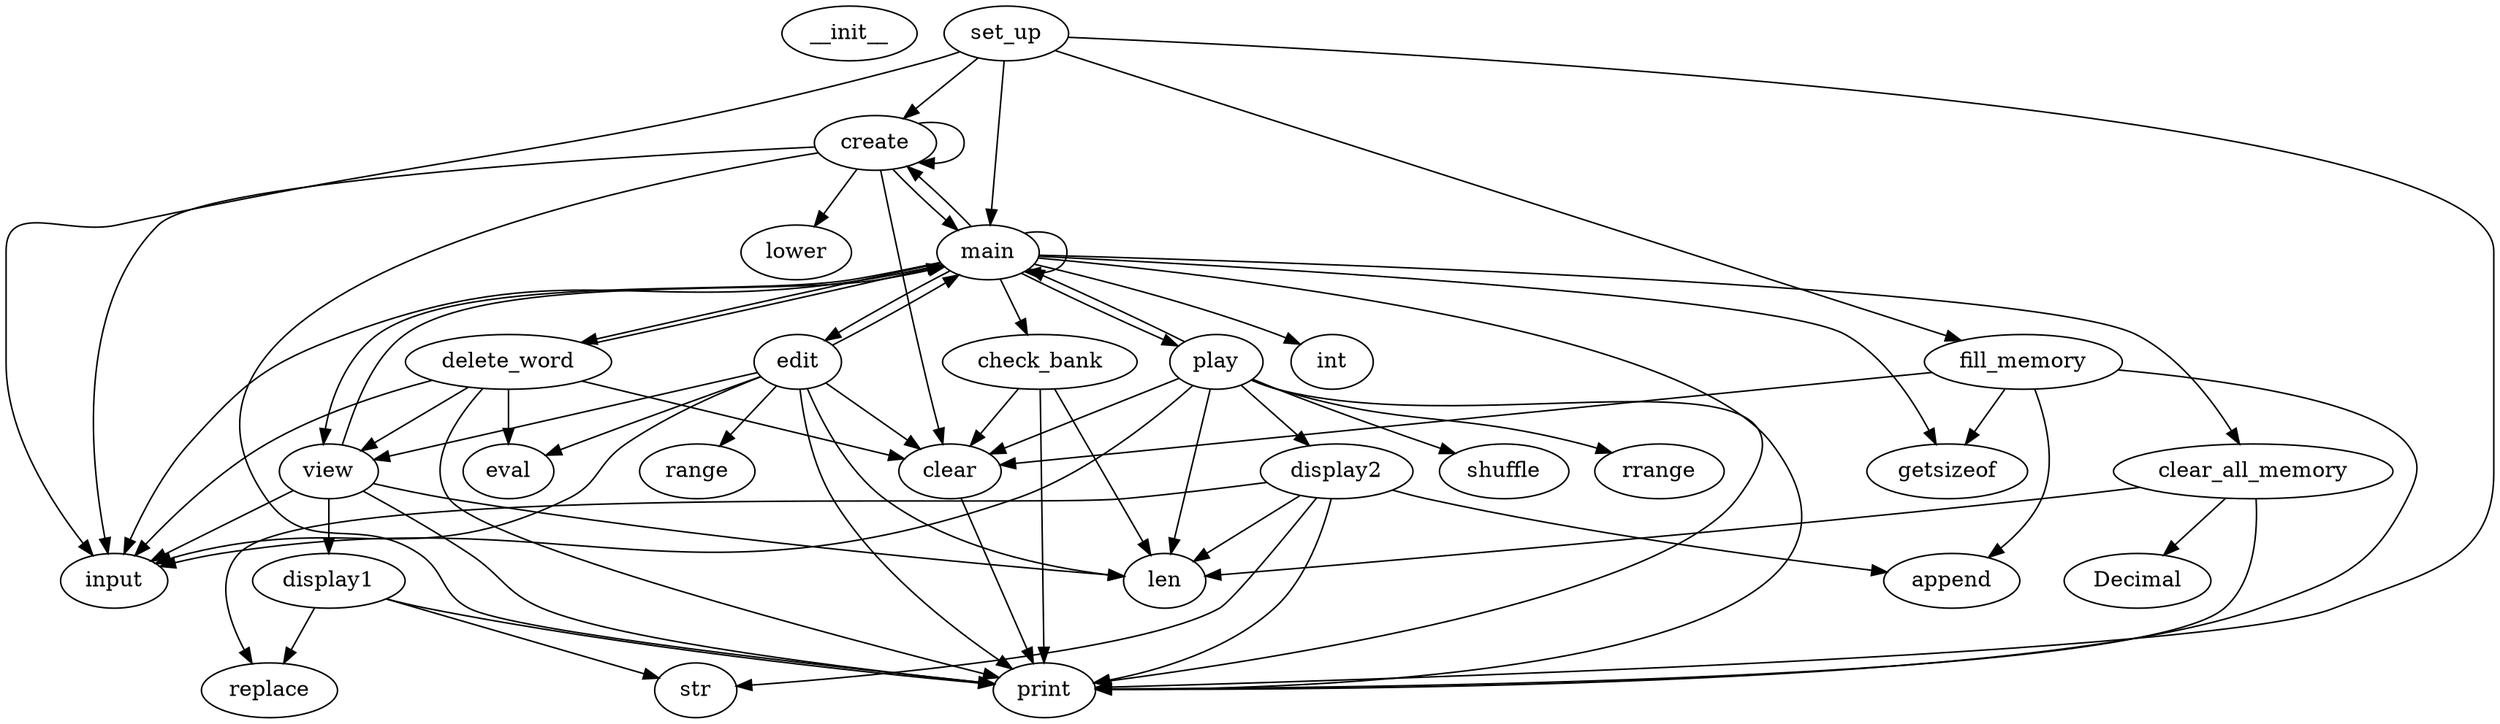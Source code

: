 digraph  {
__init__;
set_up;
input;
fill_memory;
print;
create;
main;
clear;
getsizeof;
append;
display1;
replace;
str;
check_bank;
len;
lower;
clear_all_memory;
Decimal;
delete_word;
view;
eval;
display2;
edit;
range;
play;
shuffle;
rrange;
int;
set_up -> input;
set_up -> fill_memory;
set_up -> print;
set_up -> create;
set_up -> main;
fill_memory -> print;
fill_memory -> getsizeof;
fill_memory -> append;
fill_memory -> clear;
create -> clear;
create -> input;
create -> print;
create -> lower;
create -> create;
create -> main;
main -> check_bank;
main -> print;
main -> int;
main -> getsizeof;
main -> input;
main -> play;
main -> create;
main -> edit;
main -> delete_word;
main -> view;
main -> clear_all_memory;
main -> main;
clear -> print;
display1 -> replace;
display1 -> str;
display1 -> print;
check_bank -> print;
check_bank -> len;
check_bank -> clear;
clear_all_memory -> print;
clear_all_memory -> len;
clear_all_memory -> Decimal;
delete_word -> view;
delete_word -> eval;
delete_word -> input;
delete_word -> print;
delete_word -> main;
delete_word -> clear;
view -> print;
view -> len;
view -> display1;
view -> input;
view -> main;
display2 -> len;
display2 -> append;
display2 -> replace;
display2 -> str;
display2 -> print;
edit -> view;
edit -> eval;
edit -> input;
edit -> print;
edit -> main;
edit -> range;
edit -> len;
edit -> clear;
play -> print;
play -> shuffle;
play -> rrange;
play -> len;
play -> display2;
play -> input;
play -> clear;
play -> main;
}
